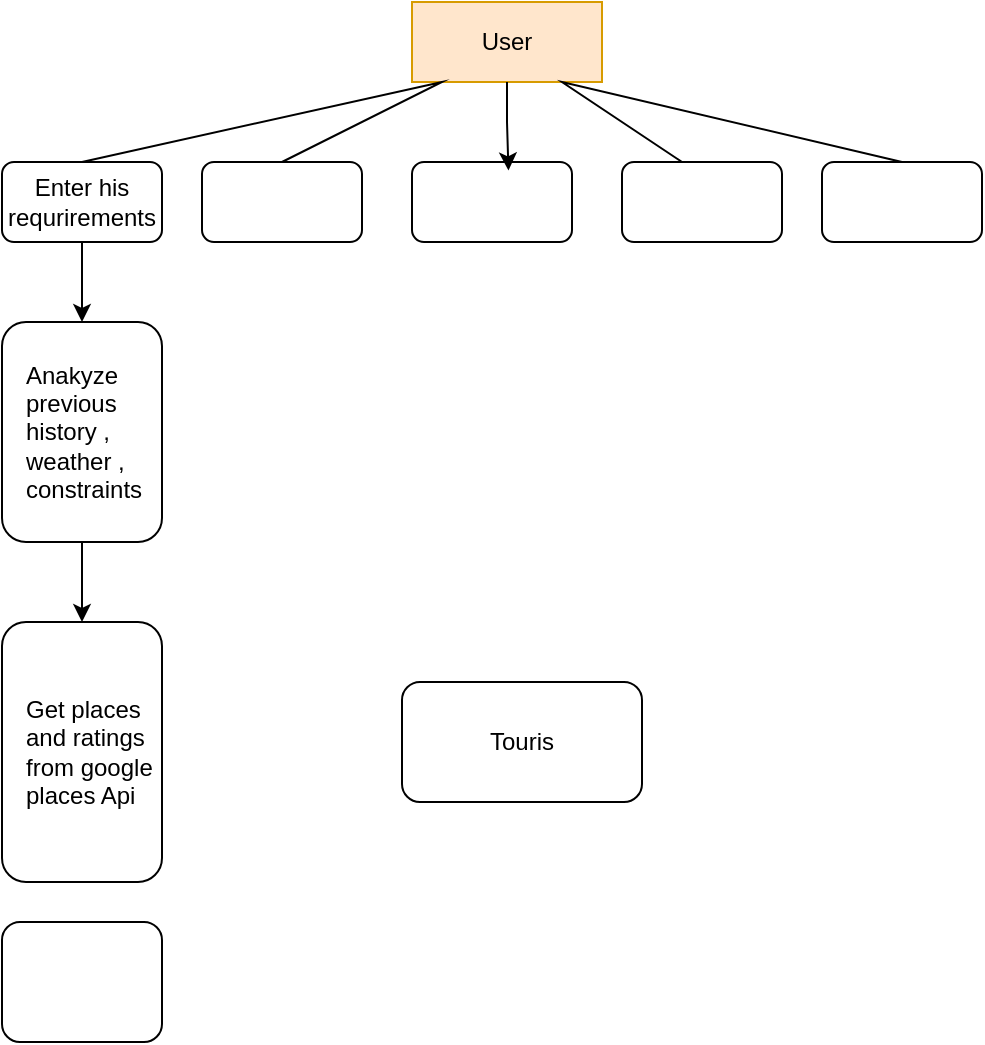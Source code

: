 <mxfile version="26.0.15">
  <diagram name="Page-1" id="PCS-ZmE9GDgtsUp0z-_P">
    <mxGraphModel dx="1050" dy="1657" grid="1" gridSize="10" guides="1" tooltips="1" connect="1" arrows="1" fold="1" page="1" pageScale="1" pageWidth="850" pageHeight="1100" math="0" shadow="0">
      <root>
        <mxCell id="0" />
        <mxCell id="1" parent="0" />
        <mxCell id="o5o4gVOaaan3RhJ73Huu-4" value="" style="rounded=1;whiteSpace=wrap;html=1;" vertex="1" parent="1">
          <mxGeometry x="365" y="-480" width="95" height="40" as="geometry" />
        </mxCell>
        <mxCell id="o5o4gVOaaan3RhJ73Huu-5" value="User" style="text;strokeColor=#d79b00;align=center;fillColor=#ffe6cc;html=1;verticalAlign=middle;whiteSpace=wrap;rounded=0;" vertex="1" parent="1">
          <mxGeometry x="365" y="-480" width="95" height="40" as="geometry" />
        </mxCell>
        <mxCell id="o5o4gVOaaan3RhJ73Huu-22" style="edgeStyle=orthogonalEdgeStyle;rounded=0;orthogonalLoop=1;jettySize=auto;html=1;exitX=0.5;exitY=1;exitDx=0;exitDy=0;" edge="1" parent="1" source="o5o4gVOaaan3RhJ73Huu-6" target="o5o4gVOaaan3RhJ73Huu-20">
          <mxGeometry relative="1" as="geometry" />
        </mxCell>
        <mxCell id="o5o4gVOaaan3RhJ73Huu-6" value="" style="rounded=1;whiteSpace=wrap;html=1;" vertex="1" parent="1">
          <mxGeometry x="160" y="-400" width="80" height="40" as="geometry" />
        </mxCell>
        <mxCell id="o5o4gVOaaan3RhJ73Huu-7" value="" style="rounded=1;whiteSpace=wrap;html=1;" vertex="1" parent="1">
          <mxGeometry x="260" y="-400" width="80" height="40" as="geometry" />
        </mxCell>
        <mxCell id="o5o4gVOaaan3RhJ73Huu-8" value="" style="rounded=1;whiteSpace=wrap;html=1;" vertex="1" parent="1">
          <mxGeometry x="365" y="-400" width="80" height="40" as="geometry" />
        </mxCell>
        <mxCell id="o5o4gVOaaan3RhJ73Huu-9" value="" style="rounded=1;whiteSpace=wrap;html=1;" vertex="1" parent="1">
          <mxGeometry x="470" y="-400" width="80" height="40" as="geometry" />
        </mxCell>
        <mxCell id="o5o4gVOaaan3RhJ73Huu-10" value="" style="rounded=1;whiteSpace=wrap;html=1;" vertex="1" parent="1">
          <mxGeometry x="570" y="-400" width="80" height="40" as="geometry" />
        </mxCell>
        <mxCell id="o5o4gVOaaan3RhJ73Huu-15" style="edgeStyle=orthogonalEdgeStyle;rounded=0;orthogonalLoop=1;jettySize=auto;html=1;exitX=0.5;exitY=1;exitDx=0;exitDy=0;entryX=0.603;entryY=0.105;entryDx=0;entryDy=0;entryPerimeter=0;" edge="1" parent="1" source="o5o4gVOaaan3RhJ73Huu-5" target="o5o4gVOaaan3RhJ73Huu-8">
          <mxGeometry relative="1" as="geometry" />
        </mxCell>
        <mxCell id="o5o4gVOaaan3RhJ73Huu-17" value="" style="endArrow=none;html=1;rounded=0;entryX=0.5;entryY=0;entryDx=0;entryDy=0;exitX=0.35;exitY=-0.035;exitDx=0;exitDy=0;exitPerimeter=0;" edge="1" parent="1" source="o5o4gVOaaan3RhJ73Huu-9" target="o5o4gVOaaan3RhJ73Huu-10">
          <mxGeometry width="50" height="50" relative="1" as="geometry">
            <mxPoint x="400" y="-230" as="sourcePoint" />
            <mxPoint x="450" y="-280" as="targetPoint" />
            <Array as="points">
              <mxPoint x="500" y="-400" />
              <mxPoint x="440" y="-440" />
            </Array>
          </mxGeometry>
        </mxCell>
        <mxCell id="o5o4gVOaaan3RhJ73Huu-18" value="" style="endArrow=none;html=1;rounded=0;exitX=0.5;exitY=0;exitDx=0;exitDy=0;entryX=0.5;entryY=0;entryDx=0;entryDy=0;" edge="1" parent="1" source="o5o4gVOaaan3RhJ73Huu-6" target="o5o4gVOaaan3RhJ73Huu-7">
          <mxGeometry width="50" height="50" relative="1" as="geometry">
            <mxPoint x="400" y="-230" as="sourcePoint" />
            <mxPoint x="450" y="-280" as="targetPoint" />
            <Array as="points">
              <mxPoint x="380" y="-440" />
            </Array>
          </mxGeometry>
        </mxCell>
        <mxCell id="o5o4gVOaaan3RhJ73Huu-19" value="Enter his requrirements" style="text;strokeColor=none;align=center;fillColor=none;html=1;verticalAlign=middle;whiteSpace=wrap;rounded=0;" vertex="1" parent="1">
          <mxGeometry x="170" y="-395" width="60" height="30" as="geometry" />
        </mxCell>
        <mxCell id="o5o4gVOaaan3RhJ73Huu-24" style="edgeStyle=orthogonalEdgeStyle;rounded=0;orthogonalLoop=1;jettySize=auto;html=1;exitX=0.5;exitY=1;exitDx=0;exitDy=0;entryX=0.5;entryY=0;entryDx=0;entryDy=0;" edge="1" parent="1" source="o5o4gVOaaan3RhJ73Huu-20" target="o5o4gVOaaan3RhJ73Huu-23">
          <mxGeometry relative="1" as="geometry" />
        </mxCell>
        <mxCell id="o5o4gVOaaan3RhJ73Huu-20" value="" style="rounded=1;whiteSpace=wrap;html=1;" vertex="1" parent="1">
          <mxGeometry x="160" y="-320" width="80" height="110" as="geometry" />
        </mxCell>
        <mxCell id="o5o4gVOaaan3RhJ73Huu-21" value="Anakyze&amp;nbsp; previous history , weather , constraints" style="text;strokeColor=none;align=left;fillColor=none;html=1;verticalAlign=middle;whiteSpace=wrap;rounded=0;" vertex="1" parent="1">
          <mxGeometry x="170" y="-280" width="60" height="30" as="geometry" />
        </mxCell>
        <mxCell id="o5o4gVOaaan3RhJ73Huu-23" value="" style="rounded=1;whiteSpace=wrap;html=1;" vertex="1" parent="1">
          <mxGeometry x="160" y="-170" width="80" height="130" as="geometry" />
        </mxCell>
        <mxCell id="o5o4gVOaaan3RhJ73Huu-25" value="Get places and ratings from google places Api" style="text;strokeColor=none;align=left;fillColor=none;html=1;verticalAlign=middle;whiteSpace=wrap;rounded=0;" vertex="1" parent="1">
          <mxGeometry x="170" y="-120" width="80" height="30" as="geometry" />
        </mxCell>
        <mxCell id="o5o4gVOaaan3RhJ73Huu-27" value="" style="rounded=1;whiteSpace=wrap;html=1;" vertex="1" parent="1">
          <mxGeometry x="160" y="-20" width="80" height="60" as="geometry" />
        </mxCell>
        <mxCell id="o5o4gVOaaan3RhJ73Huu-28" value="Touris" style="rounded=1;whiteSpace=wrap;html=1;" vertex="1" parent="1">
          <mxGeometry x="360" y="-140" width="120" height="60" as="geometry" />
        </mxCell>
      </root>
    </mxGraphModel>
  </diagram>
</mxfile>
